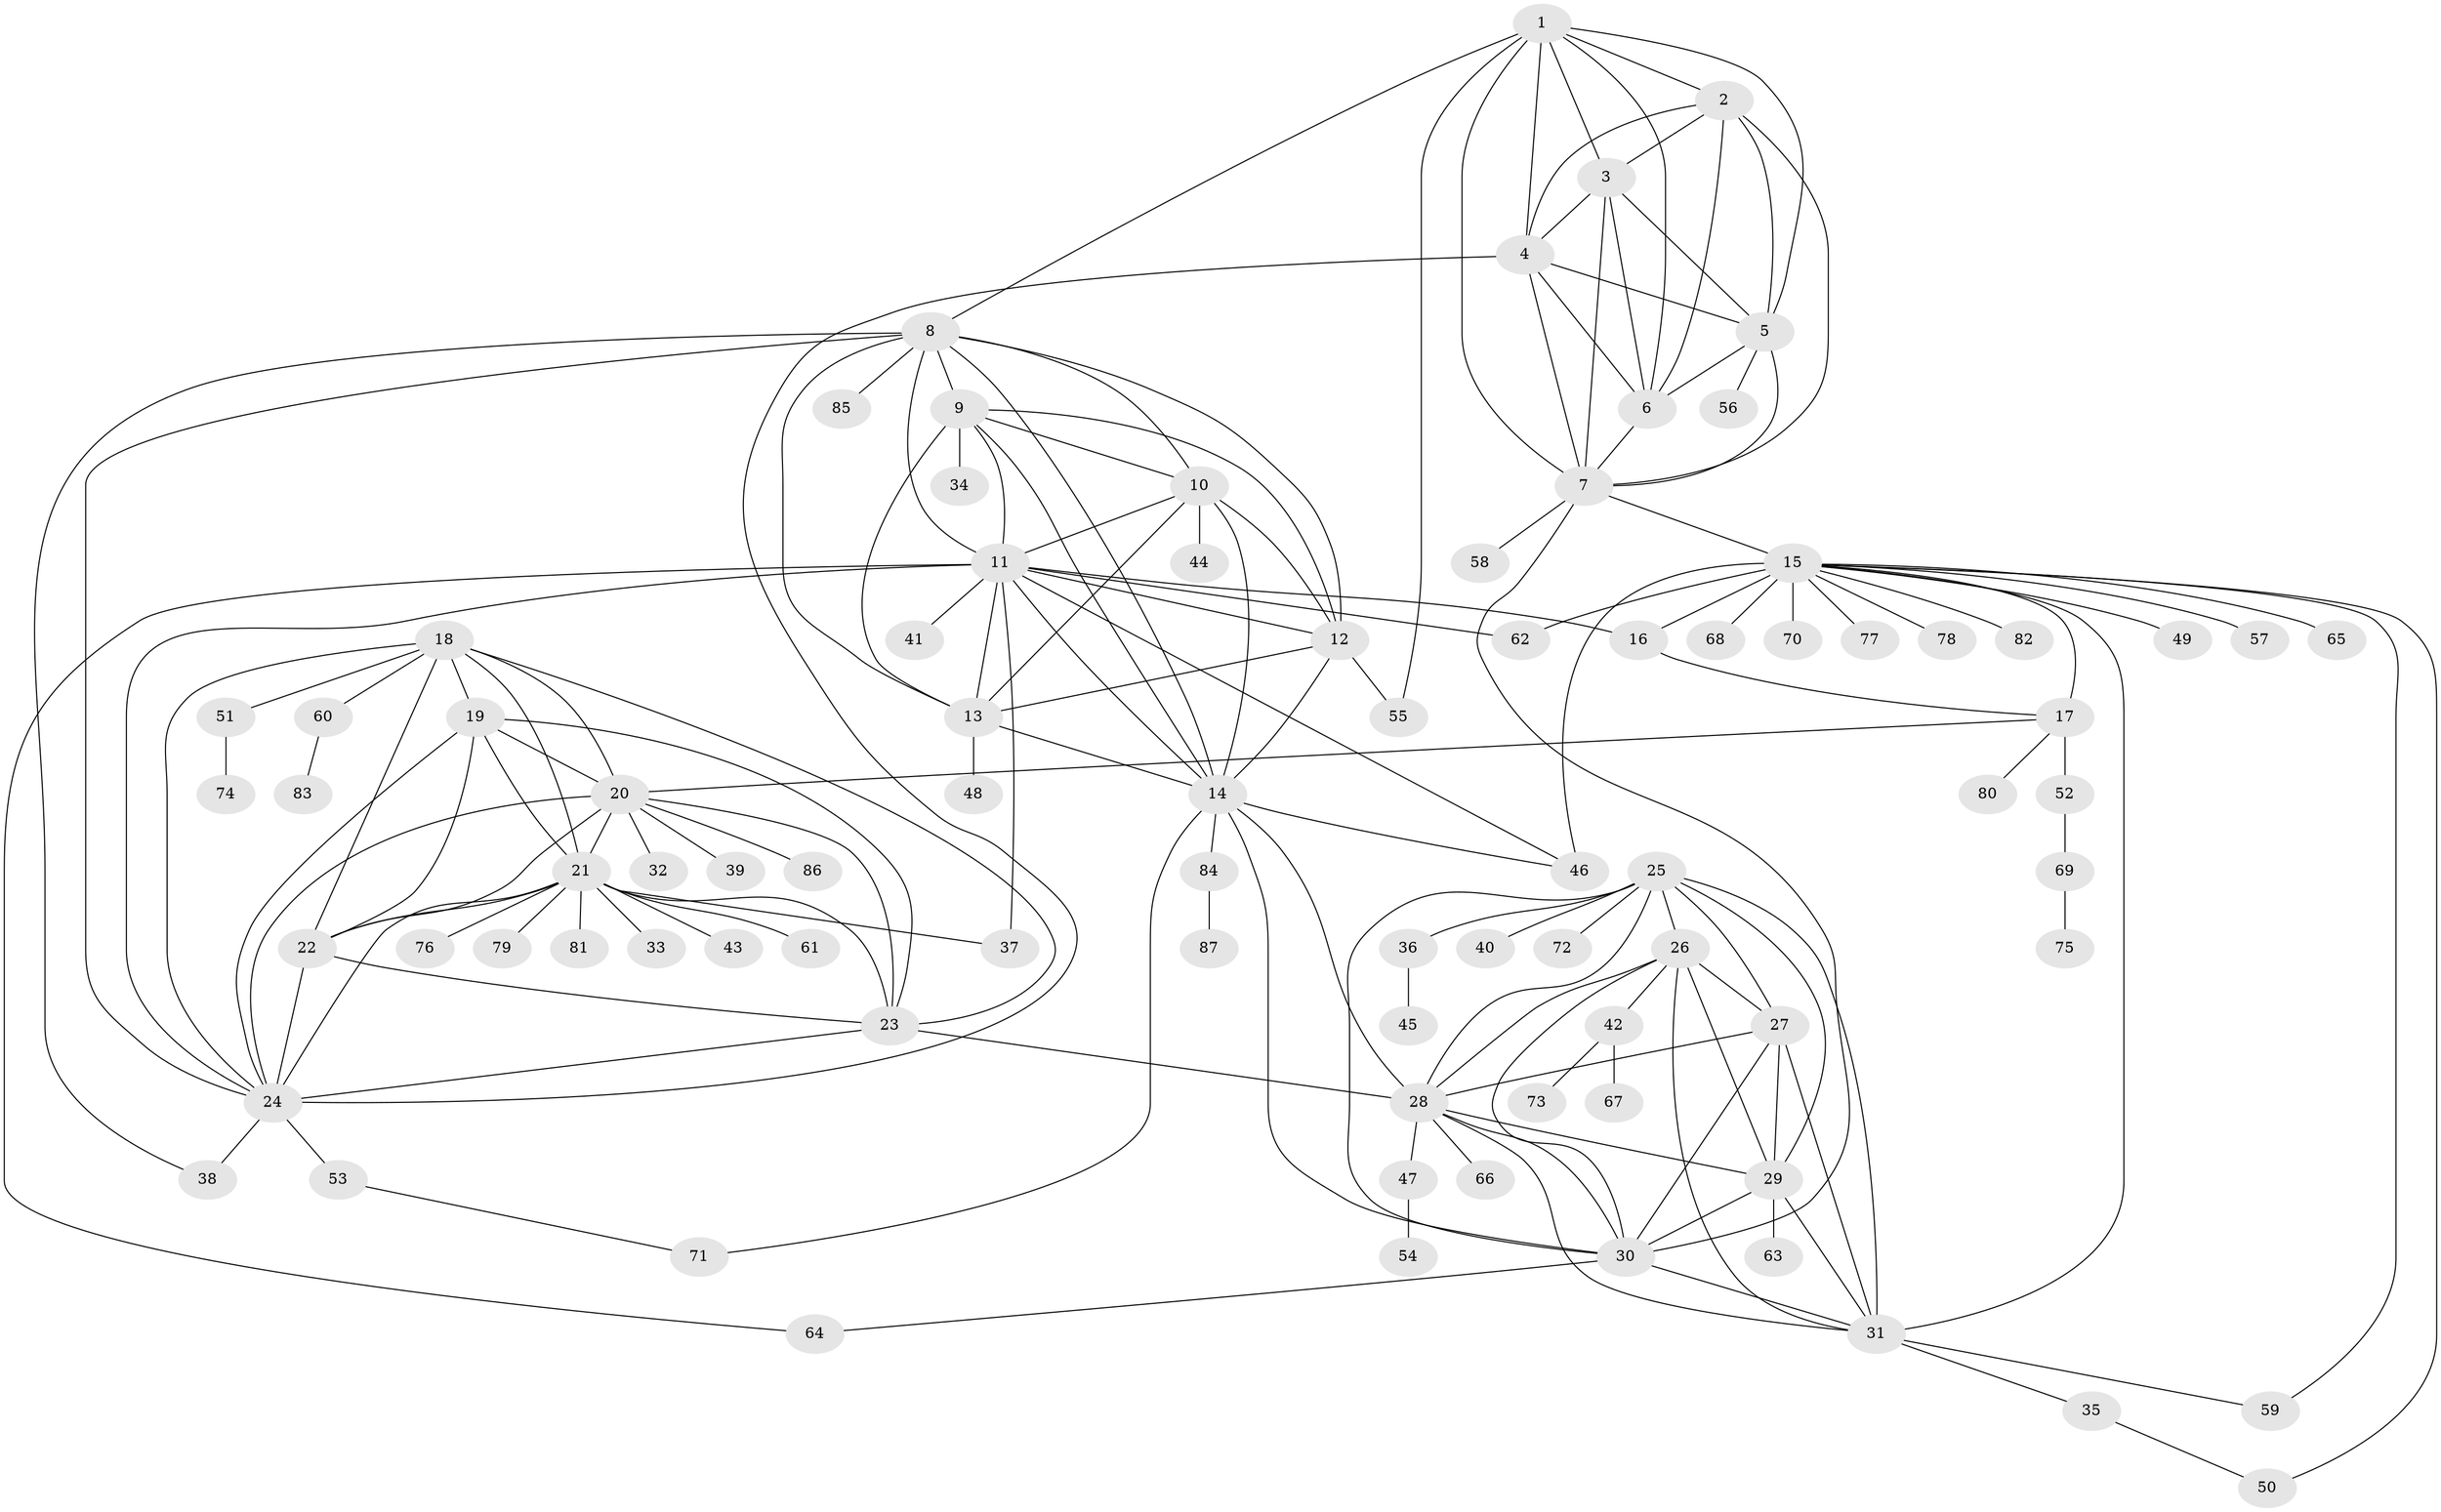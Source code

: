 // original degree distribution, {9: 0.034722222222222224, 8: 0.04861111111111111, 7: 0.034722222222222224, 11: 0.034722222222222224, 10: 0.05555555555555555, 14: 0.006944444444444444, 12: 0.020833333333333332, 13: 0.006944444444444444, 1: 0.5763888888888888, 3: 0.04861111111111111, 2: 0.13194444444444445}
// Generated by graph-tools (version 1.1) at 2025/52/03/04/25 22:52:12]
// undirected, 87 vertices, 165 edges
graph export_dot {
  node [color=gray90,style=filled];
  1;
  2;
  3;
  4;
  5;
  6;
  7;
  8;
  9;
  10;
  11;
  12;
  13;
  14;
  15;
  16;
  17;
  18;
  19;
  20;
  21;
  22;
  23;
  24;
  25;
  26;
  27;
  28;
  29;
  30;
  31;
  32;
  33;
  34;
  35;
  36;
  37;
  38;
  39;
  40;
  41;
  42;
  43;
  44;
  45;
  46;
  47;
  48;
  49;
  50;
  51;
  52;
  53;
  54;
  55;
  56;
  57;
  58;
  59;
  60;
  61;
  62;
  63;
  64;
  65;
  66;
  67;
  68;
  69;
  70;
  71;
  72;
  73;
  74;
  75;
  76;
  77;
  78;
  79;
  80;
  81;
  82;
  83;
  84;
  85;
  86;
  87;
  1 -- 2 [weight=1.0];
  1 -- 3 [weight=1.0];
  1 -- 4 [weight=1.0];
  1 -- 5 [weight=1.0];
  1 -- 6 [weight=1.0];
  1 -- 7 [weight=1.0];
  1 -- 8 [weight=1.0];
  1 -- 55 [weight=1.0];
  2 -- 3 [weight=1.0];
  2 -- 4 [weight=2.0];
  2 -- 5 [weight=1.0];
  2 -- 6 [weight=1.0];
  2 -- 7 [weight=1.0];
  3 -- 4 [weight=1.0];
  3 -- 5 [weight=1.0];
  3 -- 6 [weight=1.0];
  3 -- 7 [weight=1.0];
  4 -- 5 [weight=1.0];
  4 -- 6 [weight=1.0];
  4 -- 7 [weight=1.0];
  4 -- 24 [weight=1.0];
  5 -- 6 [weight=1.0];
  5 -- 7 [weight=1.0];
  5 -- 56 [weight=4.0];
  6 -- 7 [weight=1.0];
  7 -- 15 [weight=1.0];
  7 -- 30 [weight=1.0];
  7 -- 58 [weight=1.0];
  8 -- 9 [weight=1.0];
  8 -- 10 [weight=1.0];
  8 -- 11 [weight=1.0];
  8 -- 12 [weight=1.0];
  8 -- 13 [weight=1.0];
  8 -- 14 [weight=1.0];
  8 -- 24 [weight=1.0];
  8 -- 38 [weight=1.0];
  8 -- 85 [weight=1.0];
  9 -- 10 [weight=1.0];
  9 -- 11 [weight=1.0];
  9 -- 12 [weight=1.0];
  9 -- 13 [weight=1.0];
  9 -- 14 [weight=1.0];
  9 -- 34 [weight=3.0];
  10 -- 11 [weight=1.0];
  10 -- 12 [weight=1.0];
  10 -- 13 [weight=1.0];
  10 -- 14 [weight=1.0];
  10 -- 44 [weight=3.0];
  11 -- 12 [weight=1.0];
  11 -- 13 [weight=1.0];
  11 -- 14 [weight=1.0];
  11 -- 16 [weight=1.0];
  11 -- 24 [weight=1.0];
  11 -- 37 [weight=1.0];
  11 -- 41 [weight=1.0];
  11 -- 46 [weight=1.0];
  11 -- 62 [weight=1.0];
  11 -- 64 [weight=1.0];
  12 -- 13 [weight=1.0];
  12 -- 14 [weight=1.0];
  12 -- 55 [weight=3.0];
  13 -- 14 [weight=1.0];
  13 -- 48 [weight=2.0];
  14 -- 28 [weight=1.0];
  14 -- 30 [weight=1.0];
  14 -- 46 [weight=1.0];
  14 -- 71 [weight=1.0];
  14 -- 84 [weight=1.0];
  15 -- 16 [weight=5.0];
  15 -- 17 [weight=5.0];
  15 -- 31 [weight=1.0];
  15 -- 46 [weight=5.0];
  15 -- 49 [weight=1.0];
  15 -- 50 [weight=1.0];
  15 -- 57 [weight=1.0];
  15 -- 59 [weight=1.0];
  15 -- 62 [weight=1.0];
  15 -- 65 [weight=1.0];
  15 -- 68 [weight=2.0];
  15 -- 70 [weight=1.0];
  15 -- 77 [weight=1.0];
  15 -- 78 [weight=1.0];
  15 -- 82 [weight=1.0];
  16 -- 17 [weight=1.0];
  17 -- 20 [weight=1.0];
  17 -- 52 [weight=1.0];
  17 -- 80 [weight=1.0];
  18 -- 19 [weight=1.0];
  18 -- 20 [weight=1.0];
  18 -- 21 [weight=1.0];
  18 -- 22 [weight=1.0];
  18 -- 23 [weight=1.0];
  18 -- 24 [weight=1.0];
  18 -- 51 [weight=1.0];
  18 -- 60 [weight=1.0];
  19 -- 20 [weight=1.0];
  19 -- 21 [weight=1.0];
  19 -- 22 [weight=1.0];
  19 -- 23 [weight=1.0];
  19 -- 24 [weight=1.0];
  20 -- 21 [weight=1.0];
  20 -- 22 [weight=1.0];
  20 -- 23 [weight=1.0];
  20 -- 24 [weight=1.0];
  20 -- 32 [weight=1.0];
  20 -- 39 [weight=1.0];
  20 -- 86 [weight=1.0];
  21 -- 22 [weight=1.0];
  21 -- 23 [weight=2.0];
  21 -- 24 [weight=1.0];
  21 -- 33 [weight=1.0];
  21 -- 37 [weight=1.0];
  21 -- 43 [weight=1.0];
  21 -- 61 [weight=1.0];
  21 -- 76 [weight=1.0];
  21 -- 79 [weight=1.0];
  21 -- 81 [weight=1.0];
  22 -- 23 [weight=1.0];
  22 -- 24 [weight=2.0];
  23 -- 24 [weight=1.0];
  23 -- 28 [weight=1.0];
  24 -- 38 [weight=1.0];
  24 -- 53 [weight=1.0];
  25 -- 26 [weight=1.0];
  25 -- 27 [weight=1.0];
  25 -- 28 [weight=1.0];
  25 -- 29 [weight=1.0];
  25 -- 30 [weight=1.0];
  25 -- 31 [weight=1.0];
  25 -- 36 [weight=1.0];
  25 -- 40 [weight=1.0];
  25 -- 72 [weight=1.0];
  26 -- 27 [weight=1.0];
  26 -- 28 [weight=1.0];
  26 -- 29 [weight=1.0];
  26 -- 30 [weight=1.0];
  26 -- 31 [weight=1.0];
  26 -- 42 [weight=1.0];
  27 -- 28 [weight=1.0];
  27 -- 29 [weight=1.0];
  27 -- 30 [weight=1.0];
  27 -- 31 [weight=1.0];
  28 -- 29 [weight=1.0];
  28 -- 30 [weight=1.0];
  28 -- 31 [weight=1.0];
  28 -- 47 [weight=1.0];
  28 -- 66 [weight=1.0];
  29 -- 30 [weight=1.0];
  29 -- 31 [weight=1.0];
  29 -- 63 [weight=1.0];
  30 -- 31 [weight=1.0];
  30 -- 64 [weight=1.0];
  31 -- 35 [weight=1.0];
  31 -- 59 [weight=1.0];
  35 -- 50 [weight=1.0];
  36 -- 45 [weight=1.0];
  42 -- 67 [weight=1.0];
  42 -- 73 [weight=1.0];
  47 -- 54 [weight=1.0];
  51 -- 74 [weight=1.0];
  52 -- 69 [weight=1.0];
  53 -- 71 [weight=1.0];
  60 -- 83 [weight=1.0];
  69 -- 75 [weight=1.0];
  84 -- 87 [weight=1.0];
}
